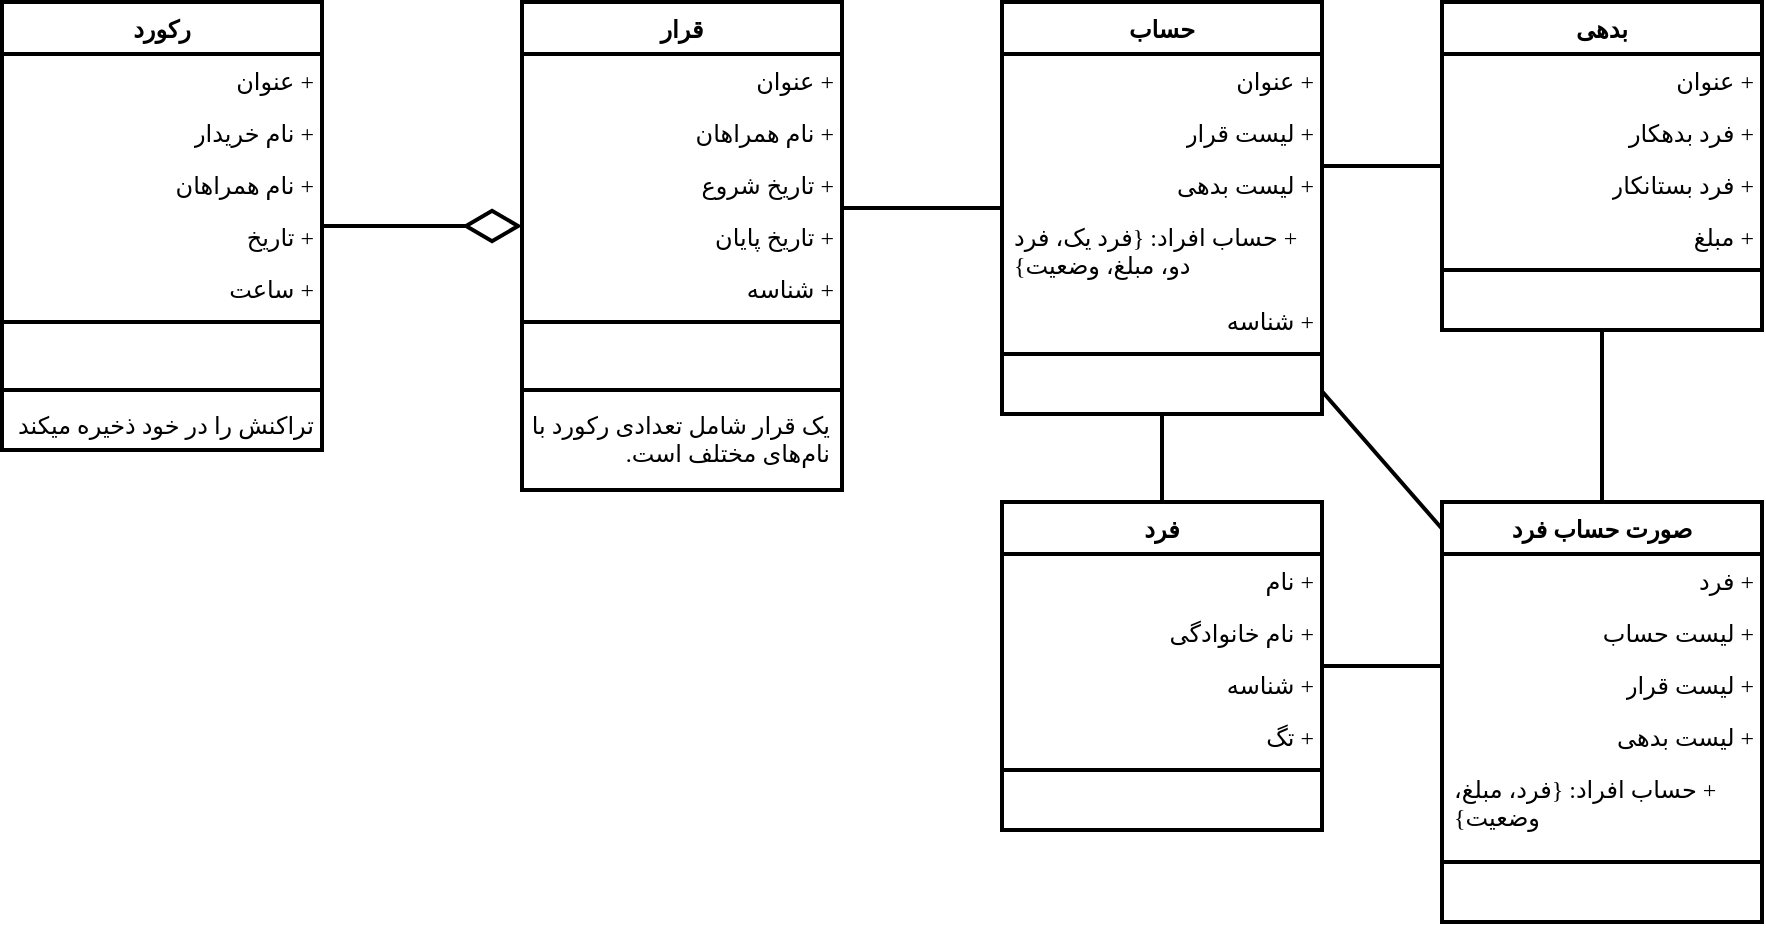 <mxfile version="19.0.2" type="device" pages="14"><diagram id="4T6Qx-wtScjH6_ESnIt8" name="Class"><mxGraphModel dx="868" dy="599" grid="1" gridSize="10" guides="1" tooltips="1" connect="1" arrows="1" fold="1" page="1" pageScale="1" pageWidth="1600" pageHeight="900" math="0" shadow="0"><root><mxCell id="0"/><mxCell id="1" parent="0"/><mxCell id="9J95lg06q6y_v2_pdPVn-1" value="قرار" style="swimlane;fontStyle=1;align=center;verticalAlign=top;childLayout=stackLayout;horizontal=1;startSize=26;horizontalStack=0;resizeParent=1;resizeParentMax=0;resizeLast=0;collapsible=1;marginBottom=0;fontFamily=Vazirmatn;whiteSpace=wrap;html=1;textDirection=rtl;strokeWidth=2;" vertex="1" parent="1"><mxGeometry x="320" y="200" width="160" height="244" as="geometry"><mxRectangle x="320" y="200" width="50" height="26" as="alternateBounds"/></mxGeometry></mxCell><mxCell id="9J95lg06q6y_v2_pdPVn-2" value="+ عنوان" style="text;strokeColor=none;fillColor=none;align=left;verticalAlign=top;spacingLeft=4;spacingRight=4;overflow=hidden;rotatable=0;points=[[0,0.5],[1,0.5]];portConstraint=eastwest;fontFamily=Vazirmatn;whiteSpace=wrap;html=1;textDirection=rtl;strokeWidth=2;" vertex="1" parent="9J95lg06q6y_v2_pdPVn-1"><mxGeometry y="26" width="160" height="26" as="geometry"/></mxCell><mxCell id="HGojNSoK4MnTlInBpyT0-1" value="+ نام همراهان" style="text;strokeColor=none;fillColor=none;align=left;verticalAlign=top;spacingLeft=4;spacingRight=4;overflow=hidden;rotatable=0;points=[[0,0.5],[1,0.5]];portConstraint=eastwest;fontFamily=Vazirmatn;whiteSpace=wrap;html=1;textDirection=rtl;strokeWidth=2;" vertex="1" parent="9J95lg06q6y_v2_pdPVn-1"><mxGeometry y="52" width="160" height="26" as="geometry"/></mxCell><mxCell id="LS6yzW4jIFm7lbYqCCfd-2" value="+ تاریخ شروع" style="text;strokeColor=none;fillColor=none;align=left;verticalAlign=top;spacingLeft=4;spacingRight=4;overflow=hidden;rotatable=0;points=[[0,0.5],[1,0.5]];portConstraint=eastwest;fontFamily=Vazirmatn;whiteSpace=wrap;html=1;textDirection=rtl;strokeWidth=2;" vertex="1" parent="9J95lg06q6y_v2_pdPVn-1"><mxGeometry y="78" width="160" height="26" as="geometry"/></mxCell><mxCell id="IwH9G--sSZdBDsgU5XFl-2" value="+ تاریخ پایان" style="text;strokeColor=none;fillColor=none;align=left;verticalAlign=top;spacingLeft=4;spacingRight=4;overflow=hidden;rotatable=0;points=[[0,0.5],[1,0.5]];portConstraint=eastwest;fontFamily=Vazirmatn;whiteSpace=wrap;html=1;textDirection=rtl;strokeWidth=2;" vertex="1" parent="9J95lg06q6y_v2_pdPVn-1"><mxGeometry y="104" width="160" height="26" as="geometry"/></mxCell><mxCell id="tNA0zJ4Klvq2J7Brlvu--6" value="+ شناسه" style="text;strokeColor=none;fillColor=none;align=left;verticalAlign=top;spacingLeft=4;spacingRight=4;overflow=hidden;rotatable=0;points=[[0,0.5],[1,0.5]];portConstraint=eastwest;fontFamily=Vazirmatn;whiteSpace=wrap;html=1;textDirection=rtl;strokeWidth=2;" vertex="1" parent="9J95lg06q6y_v2_pdPVn-1"><mxGeometry y="130" width="160" height="26" as="geometry"/></mxCell><mxCell id="9J95lg06q6y_v2_pdPVn-3" value="" style="line;strokeWidth=2;fillColor=none;align=left;verticalAlign=middle;spacingTop=-1;spacingLeft=3;spacingRight=3;rotatable=0;labelPosition=right;points=[];portConstraint=eastwest;fontFamily=Vazirmatn;whiteSpace=wrap;html=1;textDirection=rtl;" vertex="1" parent="9J95lg06q6y_v2_pdPVn-1"><mxGeometry y="156" width="160" height="8" as="geometry"/></mxCell><mxCell id="9J95lg06q6y_v2_pdPVn-4" value=" " style="text;strokeColor=none;fillColor=none;align=left;verticalAlign=top;spacingLeft=4;spacingRight=4;overflow=hidden;rotatable=0;points=[[0,0.5],[1,0.5]];portConstraint=eastwest;fontFamily=Vazirmatn;whiteSpace=wrap;html=1;textDirection=rtl;strokeWidth=2;" vertex="1" parent="9J95lg06q6y_v2_pdPVn-1"><mxGeometry y="164" width="160" height="26" as="geometry"/></mxCell><mxCell id="9J95lg06q6y_v2_pdPVn-5" value="" style="line;strokeWidth=2;fillColor=none;align=left;verticalAlign=middle;spacingTop=-1;spacingLeft=3;spacingRight=3;rotatable=0;labelPosition=right;points=[];portConstraint=eastwest;fontFamily=Vazirmatn;whiteSpace=wrap;html=1;textDirection=rtl;" vertex="1" parent="9J95lg06q6y_v2_pdPVn-1"><mxGeometry y="190" width="160" height="8" as="geometry"/></mxCell><mxCell id="9J95lg06q6y_v2_pdPVn-6" value="یک قرار شامل تعدادی رکورد با نام‌های مختلف است." style="text;strokeColor=none;fillColor=none;align=right;verticalAlign=top;spacingLeft=4;spacingRight=4;overflow=hidden;rotatable=0;points=[[0,0.5],[1,0.5]];portConstraint=eastwest;fontFamily=Vazirmatn;whiteSpace=wrap;html=1;textDirection=rtl;strokeWidth=2;" vertex="1" parent="9J95lg06q6y_v2_pdPVn-1"><mxGeometry y="198" width="160" height="46" as="geometry"/></mxCell><mxCell id="QO_T6V7bosyVfW9phwZE-1" value="رکورد" style="swimlane;fontStyle=1;align=center;verticalAlign=top;childLayout=stackLayout;horizontal=1;startSize=26;horizontalStack=0;resizeParent=1;resizeParentMax=0;resizeLast=0;collapsible=1;marginBottom=0;fontFamily=Vazirmatn;html=1;textDirection=rtl;whiteSpace=wrap;strokeWidth=2;" vertex="1" parent="1"><mxGeometry x="60" y="200" width="160" height="224" as="geometry"><mxRectangle x="60" y="200" width="60" height="26" as="alternateBounds"/></mxGeometry></mxCell><mxCell id="QO_T6V7bosyVfW9phwZE-8" value="+ عنوان" style="text;strokeColor=none;fillColor=none;align=left;verticalAlign=top;spacingLeft=4;spacingRight=4;overflow=hidden;rotatable=0;points=[[0,0.5],[1,0.5]];portConstraint=eastwest;fontFamily=Vazirmatn;html=1;textDirection=rtl;strokeWidth=2;" vertex="1" parent="QO_T6V7bosyVfW9phwZE-1"><mxGeometry y="26" width="160" height="26" as="geometry"/></mxCell><mxCell id="QO_T6V7bosyVfW9phwZE-2" value="+ نام خریدار" style="text;strokeColor=none;fillColor=none;align=left;verticalAlign=top;spacingLeft=4;spacingRight=4;overflow=hidden;rotatable=0;points=[[0,0.5],[1,0.5]];portConstraint=eastwest;fontFamily=Vazirmatn;html=1;textDirection=rtl;whiteSpace=wrap;strokeWidth=2;" vertex="1" parent="QO_T6V7bosyVfW9phwZE-1"><mxGeometry y="52" width="160" height="26" as="geometry"/></mxCell><mxCell id="4j_t8iHMWhw3kL6DcKqY-1" value="+ نام همراهان" style="text;strokeColor=none;fillColor=none;align=left;verticalAlign=top;spacingLeft=4;spacingRight=4;overflow=hidden;rotatable=0;points=[[0,0.5],[1,0.5]];portConstraint=eastwest;fontFamily=Vazirmatn;html=1;textDirection=rtl;whiteSpace=wrap;strokeWidth=2;" vertex="1" parent="QO_T6V7bosyVfW9phwZE-1"><mxGeometry y="78" width="160" height="26" as="geometry"/></mxCell><mxCell id="LS6yzW4jIFm7lbYqCCfd-3" value="+ تاریخ" style="text;strokeColor=none;fillColor=none;align=left;verticalAlign=top;spacingLeft=4;spacingRight=4;overflow=hidden;rotatable=0;points=[[0,0.5],[1,0.5]];portConstraint=eastwest;fontFamily=Vazirmatn;html=1;textDirection=rtl;whiteSpace=wrap;strokeWidth=2;" vertex="1" parent="QO_T6V7bosyVfW9phwZE-1"><mxGeometry y="104" width="160" height="26" as="geometry"/></mxCell><mxCell id="Cxw4SdX-AgBzUH_DXQXt-1" value="+ ساعت" style="text;strokeColor=none;fillColor=none;align=left;verticalAlign=top;spacingLeft=4;spacingRight=4;overflow=hidden;rotatable=0;points=[[0,0.5],[1,0.5]];portConstraint=eastwest;fontFamily=Vazirmatn;html=1;textDirection=rtl;whiteSpace=wrap;strokeWidth=2;" vertex="1" parent="QO_T6V7bosyVfW9phwZE-1"><mxGeometry y="130" width="160" height="26" as="geometry"/></mxCell><mxCell id="QO_T6V7bosyVfW9phwZE-3" value="" style="line;strokeWidth=2;fillColor=none;align=left;verticalAlign=middle;spacingTop=-1;spacingLeft=3;spacingRight=3;rotatable=0;labelPosition=right;points=[];portConstraint=eastwest;fontFamily=Vazirmatn;html=1;textDirection=rtl;whiteSpace=wrap;" vertex="1" parent="QO_T6V7bosyVfW9phwZE-1"><mxGeometry y="156" width="160" height="8" as="geometry"/></mxCell><mxCell id="QO_T6V7bosyVfW9phwZE-4" value="&amp;nbsp;" style="text;strokeColor=none;fillColor=none;align=left;verticalAlign=top;spacingLeft=4;spacingRight=4;overflow=hidden;rotatable=0;points=[[0,0.5],[1,0.5]];portConstraint=eastwest;fontFamily=Vazirmatn;html=1;textDirection=rtl;whiteSpace=wrap;strokeWidth=2;" vertex="1" parent="QO_T6V7bosyVfW9phwZE-1"><mxGeometry y="164" width="160" height="26" as="geometry"/></mxCell><mxCell id="QO_T6V7bosyVfW9phwZE-5" value="" style="line;strokeWidth=2;fillColor=none;align=left;verticalAlign=middle;spacingTop=-1;spacingLeft=3;spacingRight=3;rotatable=0;labelPosition=right;points=[];portConstraint=eastwest;fontFamily=Vazirmatn;html=1;textDirection=rtl;whiteSpace=wrap;" vertex="1" parent="QO_T6V7bosyVfW9phwZE-1"><mxGeometry y="190" width="160" height="8" as="geometry"/></mxCell><mxCell id="QO_T6V7bosyVfW9phwZE-6" value="تراکنش را در خود ذخیره میکند" style="text;strokeColor=none;fillColor=none;align=left;verticalAlign=top;spacingLeft=4;spacingRight=4;overflow=hidden;rotatable=0;points=[[0,0.5],[1,0.5]];portConstraint=eastwest;fontFamily=Vazirmatn;html=1;textDirection=rtl;whiteSpace=wrap;strokeWidth=2;" vertex="1" parent="QO_T6V7bosyVfW9phwZE-1"><mxGeometry y="198" width="160" height="26" as="geometry"/></mxCell><mxCell id="FvFrXQOI5lQGW-bMzbu6-1" value="" style="endArrow=diamondThin;endFill=0;endSize=24;html=1;rounded=0;fontFamily=Vazirmatn;edgeStyle=elbowEdgeStyle;elbow=vertical;strokeWidth=2;" edge="1" parent="1" source="QO_T6V7bosyVfW9phwZE-1" target="9J95lg06q6y_v2_pdPVn-1"><mxGeometry width="160" relative="1" as="geometry"><mxPoint x="270" y="310" as="sourcePoint"/><mxPoint x="430" y="310" as="targetPoint"/></mxGeometry></mxCell><mxCell id="JflkCdbrze0NJoCXtwlN-1" value="فرد" style="swimlane;fontStyle=1;align=center;verticalAlign=top;childLayout=stackLayout;horizontal=1;startSize=26;horizontalStack=0;resizeParent=1;resizeParentMax=0;resizeLast=0;collapsible=1;marginBottom=0;fontFamily=Vazirmatn;whiteSpace=wrap;html=1;textDirection=rtl;strokeWidth=2;" vertex="1" parent="1"><mxGeometry x="560" y="450" width="160" height="164" as="geometry"/></mxCell><mxCell id="JflkCdbrze0NJoCXtwlN-2" value="+ نام" style="text;strokeColor=none;fillColor=none;align=left;verticalAlign=top;spacingLeft=4;spacingRight=4;overflow=hidden;rotatable=0;points=[[0,0.5],[1,0.5]];portConstraint=eastwest;fontFamily=Vazirmatn;whiteSpace=wrap;html=1;textDirection=rtl;strokeWidth=2;" vertex="1" parent="JflkCdbrze0NJoCXtwlN-1"><mxGeometry y="26" width="160" height="26" as="geometry"/></mxCell><mxCell id="tNA0zJ4Klvq2J7Brlvu--2" value="+ نام خانوادگی" style="text;strokeColor=none;fillColor=none;align=left;verticalAlign=top;spacingLeft=4;spacingRight=4;overflow=hidden;rotatable=0;points=[[0,0.5],[1,0.5]];portConstraint=eastwest;fontFamily=Vazirmatn;whiteSpace=wrap;html=1;textDirection=rtl;strokeWidth=2;" vertex="1" parent="JflkCdbrze0NJoCXtwlN-1"><mxGeometry y="52" width="160" height="26" as="geometry"/></mxCell><mxCell id="tNA0zJ4Klvq2J7Brlvu--4" value="+ شناسه" style="text;strokeColor=none;fillColor=none;align=left;verticalAlign=top;spacingLeft=4;spacingRight=4;overflow=hidden;rotatable=0;points=[[0,0.5],[1,0.5]];portConstraint=eastwest;fontFamily=Vazirmatn;whiteSpace=wrap;html=1;textDirection=rtl;strokeWidth=2;" vertex="1" parent="JflkCdbrze0NJoCXtwlN-1"><mxGeometry y="78" width="160" height="26" as="geometry"/></mxCell><mxCell id="tNA0zJ4Klvq2J7Brlvu--3" value="+ تگ" style="text;strokeColor=none;fillColor=none;align=left;verticalAlign=top;spacingLeft=4;spacingRight=4;overflow=hidden;rotatable=0;points=[[0,0.5],[1,0.5]];portConstraint=eastwest;fontFamily=Vazirmatn;whiteSpace=wrap;html=1;textDirection=rtl;strokeWidth=2;" vertex="1" parent="JflkCdbrze0NJoCXtwlN-1"><mxGeometry y="104" width="160" height="26" as="geometry"/></mxCell><mxCell id="JflkCdbrze0NJoCXtwlN-6" value="" style="line;strokeWidth=2;fillColor=none;align=left;verticalAlign=middle;spacingTop=-1;spacingLeft=3;spacingRight=3;rotatable=0;labelPosition=right;points=[];portConstraint=eastwest;fontFamily=Vazirmatn;whiteSpace=wrap;html=1;textDirection=rtl;" vertex="1" parent="JflkCdbrze0NJoCXtwlN-1"><mxGeometry y="130" width="160" height="8" as="geometry"/></mxCell><mxCell id="JflkCdbrze0NJoCXtwlN-7" value=" " style="text;strokeColor=none;fillColor=none;align=left;verticalAlign=top;spacingLeft=4;spacingRight=4;overflow=hidden;rotatable=0;points=[[0,0.5],[1,0.5]];portConstraint=eastwest;fontFamily=Vazirmatn;whiteSpace=wrap;html=1;textDirection=rtl;strokeWidth=2;" vertex="1" parent="JflkCdbrze0NJoCXtwlN-1"><mxGeometry y="138" width="160" height="26" as="geometry"/></mxCell><mxCell id="XkUdTfxs_8ICoehmaXOQ-5" value="حساب" style="swimlane;fontStyle=1;align=center;verticalAlign=top;childLayout=stackLayout;horizontal=1;startSize=26;horizontalStack=0;resizeParent=1;resizeParentMax=0;resizeLast=0;collapsible=1;marginBottom=0;fontFamily=Vazirmatn;whiteSpace=wrap;html=1;textDirection=rtl;strokeWidth=2;" vertex="1" parent="1"><mxGeometry x="560" y="200" width="160" height="206" as="geometry"/></mxCell><mxCell id="hx1fHmhbPg47-HBzkTgy-1" value="+ عنوان" style="text;strokeColor=none;fillColor=none;align=left;verticalAlign=top;spacingLeft=4;spacingRight=4;overflow=hidden;rotatable=0;points=[[0,0.5],[1,0.5]];portConstraint=eastwest;fontFamily=Vazirmatn;whiteSpace=wrap;html=1;textDirection=rtl;strokeWidth=2;" vertex="1" parent="XkUdTfxs_8ICoehmaXOQ-5"><mxGeometry y="26" width="160" height="26" as="geometry"/></mxCell><mxCell id="XkUdTfxs_8ICoehmaXOQ-6" value="+ لیست قرار" style="text;strokeColor=none;fillColor=none;align=left;verticalAlign=top;spacingLeft=4;spacingRight=4;overflow=hidden;rotatable=0;points=[[0,0.5],[1,0.5]];portConstraint=eastwest;fontFamily=Vazirmatn;whiteSpace=wrap;html=1;textDirection=rtl;strokeWidth=2;" vertex="1" parent="XkUdTfxs_8ICoehmaXOQ-5"><mxGeometry y="52" width="160" height="26" as="geometry"/></mxCell><mxCell id="QGnrNYpFhvPj-k4tJDQj-1" value="+ لیست بدهی" style="text;strokeColor=none;fillColor=none;align=left;verticalAlign=top;spacingLeft=4;spacingRight=4;overflow=hidden;rotatable=0;points=[[0,0.5],[1,0.5]];portConstraint=eastwest;fontFamily=Vazirmatn;whiteSpace=wrap;html=1;textDirection=rtl;strokeWidth=2;" vertex="1" parent="XkUdTfxs_8ICoehmaXOQ-5"><mxGeometry y="78" width="160" height="26" as="geometry"/></mxCell><mxCell id="XkUdTfxs_8ICoehmaXOQ-9" value="+ حساب افراد: {فرد یک، فرد دو، مبلغ، وضعیت}" style="text;strokeColor=none;fillColor=none;align=left;verticalAlign=top;spacingLeft=4;spacingRight=4;overflow=hidden;rotatable=0;points=[[0,0.5],[1,0.5]];portConstraint=eastwest;fontFamily=Vazirmatn;whiteSpace=wrap;html=1;textDirection=rtl;strokeWidth=2;" vertex="1" parent="XkUdTfxs_8ICoehmaXOQ-5"><mxGeometry y="104" width="160" height="42" as="geometry"/></mxCell><mxCell id="tNA0zJ4Klvq2J7Brlvu--5" value="+ شناسه" style="text;strokeColor=none;fillColor=none;align=left;verticalAlign=top;spacingLeft=4;spacingRight=4;overflow=hidden;rotatable=0;points=[[0,0.5],[1,0.5]];portConstraint=eastwest;fontFamily=Vazirmatn;whiteSpace=wrap;html=1;textDirection=rtl;strokeWidth=2;" vertex="1" parent="XkUdTfxs_8ICoehmaXOQ-5"><mxGeometry y="146" width="160" height="26" as="geometry"/></mxCell><mxCell id="XkUdTfxs_8ICoehmaXOQ-7" value="" style="line;strokeWidth=2;fillColor=none;align=left;verticalAlign=middle;spacingTop=-1;spacingLeft=3;spacingRight=3;rotatable=0;labelPosition=right;points=[];portConstraint=eastwest;fontFamily=Vazirmatn;whiteSpace=wrap;html=1;textDirection=rtl;" vertex="1" parent="XkUdTfxs_8ICoehmaXOQ-5"><mxGeometry y="172" width="160" height="8" as="geometry"/></mxCell><mxCell id="XkUdTfxs_8ICoehmaXOQ-8" value=" " style="text;strokeColor=none;fillColor=none;align=left;verticalAlign=top;spacingLeft=4;spacingRight=4;overflow=hidden;rotatable=0;points=[[0,0.5],[1,0.5]];portConstraint=eastwest;fontFamily=Vazirmatn;whiteSpace=wrap;html=1;textDirection=rtl;strokeWidth=2;" vertex="1" parent="XkUdTfxs_8ICoehmaXOQ-5"><mxGeometry y="180" width="160" height="26" as="geometry"/></mxCell><mxCell id="XkUdTfxs_8ICoehmaXOQ-10" value="" style="endArrow=none;endFill=0;endSize=24;html=1;rounded=0;fontFamily=Vazirmatn;edgeStyle=elbowEdgeStyle;elbow=vertical;strokeWidth=2;" edge="1" parent="1" source="9J95lg06q6y_v2_pdPVn-1" target="XkUdTfxs_8ICoehmaXOQ-5"><mxGeometry width="160" relative="1" as="geometry"><mxPoint x="230" y="319" as="sourcePoint"/><mxPoint x="330" y="319" as="targetPoint"/></mxGeometry></mxCell><mxCell id="Q_F-Im4N4Iieibtgr1UT-1" value="" style="endArrow=none;endFill=0;endSize=24;html=1;rounded=0;fontFamily=Vazirmatn;edgeStyle=elbowEdgeStyle;strokeWidth=2;elbow=vertical;" edge="1" parent="1" source="JflkCdbrze0NJoCXtwlN-1" target="XkUdTfxs_8ICoehmaXOQ-5"><mxGeometry width="160" relative="1" as="geometry"><mxPoint x="430" y="500" as="sourcePoint"/><mxPoint x="410" y="428" as="targetPoint"/></mxGeometry></mxCell><mxCell id="6Utf6zcdDqORYC0_zEli-1" value="بدهی" style="swimlane;fontStyle=1;align=center;verticalAlign=top;childLayout=stackLayout;horizontal=1;startSize=26;horizontalStack=0;resizeParent=1;resizeParentMax=0;resizeLast=0;collapsible=1;marginBottom=0;fontFamily=Vazirmatn;whiteSpace=wrap;html=1;textDirection=rtl;strokeWidth=2;" vertex="1" parent="1"><mxGeometry x="780" y="200" width="160" height="164" as="geometry"/></mxCell><mxCell id="HV8dFVkEvb4g5wMT38Be-1" value="+ عنوان" style="text;strokeColor=none;fillColor=none;align=left;verticalAlign=top;spacingLeft=4;spacingRight=4;overflow=hidden;rotatable=0;points=[[0,0.5],[1,0.5]];portConstraint=eastwest;fontFamily=Vazirmatn;whiteSpace=wrap;html=1;textDirection=rtl;strokeWidth=2;" vertex="1" parent="6Utf6zcdDqORYC0_zEli-1"><mxGeometry y="26" width="160" height="26" as="geometry"/></mxCell><mxCell id="6Utf6zcdDqORYC0_zEli-2" value="+ فرد بدهکار" style="text;strokeColor=none;fillColor=none;align=left;verticalAlign=top;spacingLeft=4;spacingRight=4;overflow=hidden;rotatable=0;points=[[0,0.5],[1,0.5]];portConstraint=eastwest;fontFamily=Vazirmatn;whiteSpace=wrap;html=1;textDirection=rtl;strokeWidth=2;" vertex="1" parent="6Utf6zcdDqORYC0_zEli-1"><mxGeometry y="52" width="160" height="26" as="geometry"/></mxCell><mxCell id="6Utf6zcdDqORYC0_zEli-3" value="+ فرد بستانکار" style="text;strokeColor=none;fillColor=none;align=left;verticalAlign=top;spacingLeft=4;spacingRight=4;overflow=hidden;rotatable=0;points=[[0,0.5],[1,0.5]];portConstraint=eastwest;fontFamily=Vazirmatn;whiteSpace=wrap;html=1;textDirection=rtl;strokeWidth=2;" vertex="1" parent="6Utf6zcdDqORYC0_zEli-1"><mxGeometry y="78" width="160" height="26" as="geometry"/></mxCell><mxCell id="6Utf6zcdDqORYC0_zEli-4" value="+ مبلغ" style="text;strokeColor=none;fillColor=none;align=left;verticalAlign=top;spacingLeft=4;spacingRight=4;overflow=hidden;rotatable=0;points=[[0,0.5],[1,0.5]];portConstraint=eastwest;fontFamily=Vazirmatn;whiteSpace=wrap;html=1;textDirection=rtl;strokeWidth=2;" vertex="1" parent="6Utf6zcdDqORYC0_zEli-1"><mxGeometry y="104" width="160" height="26" as="geometry"/></mxCell><mxCell id="6Utf6zcdDqORYC0_zEli-6" value="" style="line;strokeWidth=2;fillColor=none;align=left;verticalAlign=middle;spacingTop=-1;spacingLeft=3;spacingRight=3;rotatable=0;labelPosition=right;points=[];portConstraint=eastwest;fontFamily=Vazirmatn;whiteSpace=wrap;html=1;textDirection=rtl;" vertex="1" parent="6Utf6zcdDqORYC0_zEli-1"><mxGeometry y="130" width="160" height="8" as="geometry"/></mxCell><mxCell id="6Utf6zcdDqORYC0_zEli-7" value=" " style="text;strokeColor=none;fillColor=none;align=left;verticalAlign=top;spacingLeft=4;spacingRight=4;overflow=hidden;rotatable=0;points=[[0,0.5],[1,0.5]];portConstraint=eastwest;fontFamily=Vazirmatn;whiteSpace=wrap;html=1;textDirection=rtl;strokeWidth=2;" vertex="1" parent="6Utf6zcdDqORYC0_zEli-1"><mxGeometry y="138" width="160" height="26" as="geometry"/></mxCell><mxCell id="6Utf6zcdDqORYC0_zEli-8" value="" style="endArrow=none;endFill=0;endSize=24;html=1;rounded=0;fontFamily=Vazirmatn;edgeStyle=elbowEdgeStyle;elbow=vertical;strokeWidth=2;" edge="1" parent="1" source="XkUdTfxs_8ICoehmaXOQ-5" target="6Utf6zcdDqORYC0_zEli-1"><mxGeometry width="160" relative="1" as="geometry"><mxPoint x="490" y="300" as="sourcePoint"/><mxPoint x="570" y="300" as="targetPoint"/></mxGeometry></mxCell><mxCell id="i4IooSHOvgurvNEDwpZe-1" value="صورت حساب فرد" style="swimlane;fontStyle=1;align=center;verticalAlign=top;childLayout=stackLayout;horizontal=1;startSize=26;horizontalStack=0;resizeParent=1;resizeParentMax=0;resizeLast=0;collapsible=1;marginBottom=0;fontFamily=Vazirmatn;whiteSpace=wrap;html=1;textDirection=rtl;strokeWidth=2;" vertex="1" parent="1"><mxGeometry x="780" y="450" width="160" height="210" as="geometry"/></mxCell><mxCell id="i4IooSHOvgurvNEDwpZe-2" value="+ فرد" style="text;strokeColor=none;fillColor=none;align=left;verticalAlign=top;spacingLeft=4;spacingRight=4;overflow=hidden;rotatable=0;points=[[0,0.5],[1,0.5]];portConstraint=eastwest;fontFamily=Vazirmatn;whiteSpace=wrap;html=1;textDirection=rtl;strokeWidth=2;" vertex="1" parent="i4IooSHOvgurvNEDwpZe-1"><mxGeometry y="26" width="160" height="26" as="geometry"/></mxCell><mxCell id="u6ii4xv5CibSN6Wqlcz_-3" value="+ لیست حساب" style="text;strokeColor=none;fillColor=none;align=left;verticalAlign=top;spacingLeft=4;spacingRight=4;overflow=hidden;rotatable=0;points=[[0,0.5],[1,0.5]];portConstraint=eastwest;fontFamily=Vazirmatn;whiteSpace=wrap;html=1;textDirection=rtl;strokeWidth=2;" vertex="1" parent="i4IooSHOvgurvNEDwpZe-1"><mxGeometry y="52" width="160" height="26" as="geometry"/></mxCell><mxCell id="i4IooSHOvgurvNEDwpZe-3" value="+ لیست قرار" style="text;strokeColor=none;fillColor=none;align=left;verticalAlign=top;spacingLeft=4;spacingRight=4;overflow=hidden;rotatable=0;points=[[0,0.5],[1,0.5]];portConstraint=eastwest;fontFamily=Vazirmatn;whiteSpace=wrap;html=1;textDirection=rtl;strokeWidth=2;" vertex="1" parent="i4IooSHOvgurvNEDwpZe-1"><mxGeometry y="78" width="160" height="26" as="geometry"/></mxCell><mxCell id="i4IooSHOvgurvNEDwpZe-4" value="+ لیست بدهی" style="text;strokeColor=none;fillColor=none;align=left;verticalAlign=top;spacingLeft=4;spacingRight=4;overflow=hidden;rotatable=0;points=[[0,0.5],[1,0.5]];portConstraint=eastwest;fontFamily=Vazirmatn;whiteSpace=wrap;html=1;textDirection=rtl;strokeWidth=2;" vertex="1" parent="i4IooSHOvgurvNEDwpZe-1"><mxGeometry y="104" width="160" height="26" as="geometry"/></mxCell><mxCell id="i4IooSHOvgurvNEDwpZe-5" value="+ حساب افراد: {فرد، مبلغ، وضعیت}" style="text;strokeColor=none;fillColor=none;align=left;verticalAlign=top;spacingLeft=4;spacingRight=4;overflow=hidden;rotatable=0;points=[[0,0.5],[1,0.5]];portConstraint=eastwest;fontFamily=Vazirmatn;whiteSpace=wrap;html=1;textDirection=rtl;strokeWidth=2;" vertex="1" parent="i4IooSHOvgurvNEDwpZe-1"><mxGeometry y="130" width="160" height="46" as="geometry"/></mxCell><mxCell id="i4IooSHOvgurvNEDwpZe-6" value="" style="line;strokeWidth=2;fillColor=none;align=left;verticalAlign=middle;spacingTop=-1;spacingLeft=3;spacingRight=3;rotatable=0;labelPosition=right;points=[];portConstraint=eastwest;fontFamily=Vazirmatn;whiteSpace=wrap;html=1;textDirection=rtl;" vertex="1" parent="i4IooSHOvgurvNEDwpZe-1"><mxGeometry y="176" width="160" height="8" as="geometry"/></mxCell><mxCell id="i4IooSHOvgurvNEDwpZe-7" value=" " style="text;strokeColor=none;fillColor=none;align=left;verticalAlign=top;spacingLeft=4;spacingRight=4;overflow=hidden;rotatable=0;points=[[0,0.5],[1,0.5]];portConstraint=eastwest;fontFamily=Vazirmatn;whiteSpace=wrap;html=1;textDirection=rtl;strokeWidth=2;" vertex="1" parent="i4IooSHOvgurvNEDwpZe-1"><mxGeometry y="184" width="160" height="26" as="geometry"/></mxCell><mxCell id="u6ii4xv5CibSN6Wqlcz_-1" value="" style="endArrow=none;endFill=0;endSize=24;html=1;rounded=0;fontFamily=Vazirmatn;edgeStyle=elbowEdgeStyle;elbow=vertical;strokeWidth=2;" edge="1" parent="1" source="JflkCdbrze0NJoCXtwlN-1" target="i4IooSHOvgurvNEDwpZe-1"><mxGeometry width="160" relative="1" as="geometry"><mxPoint x="730" y="292" as="sourcePoint"/><mxPoint x="790" y="292" as="targetPoint"/></mxGeometry></mxCell><mxCell id="u6ii4xv5CibSN6Wqlcz_-2" value="" style="endArrow=none;endFill=0;endSize=24;html=1;rounded=0;fontFamily=Vazirmatn;edgeStyle=elbowEdgeStyle;elbow=vertical;strokeWidth=2;" edge="1" parent="1" source="6Utf6zcdDqORYC0_zEli-1" target="i4IooSHOvgurvNEDwpZe-1"><mxGeometry width="160" relative="1" as="geometry"><mxPoint x="730" y="542" as="sourcePoint"/><mxPoint x="790" y="542" as="targetPoint"/></mxGeometry></mxCell><mxCell id="u6ii4xv5CibSN6Wqlcz_-4" value="" style="endArrow=none;endFill=0;endSize=24;html=1;rounded=0;fontFamily=Vazirmatn;strokeWidth=2;" edge="1" parent="1" source="XkUdTfxs_8ICoehmaXOQ-5" target="i4IooSHOvgurvNEDwpZe-1"><mxGeometry width="160" relative="1" as="geometry"><mxPoint x="870" y="374" as="sourcePoint"/><mxPoint x="870" y="460" as="targetPoint"/></mxGeometry></mxCell></root></mxGraphModel></diagram><diagram id="DA6oN5n09qjSnOvmNzZF" name="Object"><mxGraphModel dx="868" dy="599" grid="1" gridSize="10" guides="1" tooltips="1" connect="1" arrows="1" fold="1" page="1" pageScale="1" pageWidth="1169" pageHeight="827" math="0" shadow="0"><root><mxCell id="0"/><mxCell id="1" parent="0"/><mxCell id="kJcHmTFMecuN-BqKWHep-1" value="&lt;p style=&quot;margin:0px;margin-top:4px;text-align:center;text-decoration:underline;&quot;&gt;&lt;b&gt;شهرداری:قرار&lt;/b&gt;&lt;/p&gt;&lt;hr&gt;&lt;p style=&quot;margin: 0px 0px 0px 8px;&quot;&gt;عنوان = شهرداری&lt;/p&gt;&lt;p style=&quot;margin: 0px 0px 0px 8px;&quot;&gt;نام همراهان = عرفان، امیررضا، علی&lt;/p&gt;&lt;p style=&quot;margin: 0px 0px 0px 8px;&quot;&gt;تاریخ شروع = ۱۴۰۰/۱/۱&lt;/p&gt;&lt;p style=&quot;margin: 0px 0px 0px 8px;&quot;&gt;تاریخ پایان = ۱۴۰۰/۱/۱&lt;/p&gt;" style="verticalAlign=top;align=left;overflow=fill;fontSize=12;fontFamily=Vazirmatn;html=1;textDirection=rtl;whiteSpace=wrap;strokeWidth=2;" vertex="1" parent="1"><mxGeometry x="260" y="380" width="160" height="120" as="geometry"/></mxCell><mxCell id="l-R4aR6JaFxf66zTxcR5-1" value="&lt;p style=&quot;margin:0px;margin-top:4px;text-align:center;text-decoration:underline;&quot;&gt;&lt;b&gt;بستنی:رکورد&lt;/b&gt;&lt;/p&gt;&lt;hr&gt;&lt;p style=&quot;margin:0px;margin-left:8px;&quot;&gt;عنوان = بستنی&lt;/p&gt;&lt;p style=&quot;margin:0px;margin-left:8px;&quot;&gt;نام خریدار = عرفان&lt;/p&gt;&lt;p style=&quot;margin:0px;margin-left:8px;&quot;&gt;نام همراهان = امیررضا ۲۰۰۰، علی ۱۰۰۰&lt;/p&gt;&lt;p style=&quot;margin:0px;margin-left:8px;&quot;&gt;تاریخ = ۱۴۰۰/۱/۱&lt;/p&gt;&lt;p style=&quot;margin:0px;margin-left:8px;&quot;&gt;ساعت = ۱۸:۰۰&lt;/p&gt;" style="verticalAlign=top;align=left;overflow=fill;fontSize=12;fontFamily=Vazirmatn;html=1;textDirection=rtl;whiteSpace=wrap;strokeWidth=2;" vertex="1" parent="1"><mxGeometry x="10" y="10" width="160" height="130" as="geometry"/></mxCell><mxCell id="dJx3QLQKphKfXcEvB5iJ-1" value="" style="endArrow=diamondThin;endFill=0;endSize=24;html=1;rounded=0;fontFamily=Vazirmatn;edgeStyle=elbowEdgeStyle;textDirection=rtl;strokeWidth=2;" edge="1" parent="1" source="l-R4aR6JaFxf66zTxcR5-1" target="kJcHmTFMecuN-BqKWHep-1"><mxGeometry width="160" relative="1" as="geometry"><mxPoint x="330" y="270" as="sourcePoint"/><mxPoint x="220" y="270" as="targetPoint"/></mxGeometry></mxCell><mxCell id="f-JygApvAU5tZOd8U85W-1" value="&lt;p style=&quot;margin:0px;margin-top:4px;text-align:center;text-decoration:underline;&quot;&gt;&lt;b&gt;پیتزا:رکورد&lt;/b&gt;&lt;/p&gt;&lt;hr&gt;&lt;p style=&quot;margin:0px;margin-left:8px;&quot;&gt;عنوان = پیتزا&lt;/p&gt;&lt;p style=&quot;margin:0px;margin-left:8px;&quot;&gt;نام خریدار = علی&lt;/p&gt;&lt;p style=&quot;margin:0px;margin-left:8px;&quot;&gt;نام همراهان = امیررضا ۲۰۰۰، عرفان ۱۰۰۰&lt;/p&gt;&lt;p style=&quot;margin:0px;margin-left:8px;&quot;&gt;تاریخ = ۱۴۰۰/۱/۱&lt;/p&gt;&lt;p style=&quot;margin:0px;margin-left:8px;&quot;&gt;ساعت = ۱۸:۰۰&lt;/p&gt;" style="verticalAlign=top;align=left;overflow=fill;fontSize=12;fontFamily=Vazirmatn;html=1;textDirection=rtl;whiteSpace=wrap;strokeWidth=2;" vertex="1" parent="1"><mxGeometry x="10" y="150" width="160" height="130" as="geometry"/></mxCell><mxCell id="f-JygApvAU5tZOd8U85W-2" value="" style="endArrow=diamondThin;endFill=0;endSize=24;html=1;rounded=0;fontFamily=Vazirmatn;edgeStyle=elbowEdgeStyle;textDirection=rtl;strokeWidth=2;" edge="1" source="f-JygApvAU5tZOd8U85W-1" parent="1" target="kJcHmTFMecuN-BqKWHep-1"><mxGeometry width="160" relative="1" as="geometry"><mxPoint x="340" y="280" as="sourcePoint"/><mxPoint x="240" y="215" as="targetPoint"/></mxGeometry></mxCell><mxCell id="FNcU9ptjb-5WCzwzvSab-1" value="&lt;p style=&quot;margin:0px;margin-top:4px;text-align:center;text-decoration:underline;&quot;&gt;&lt;b&gt;شام املت:قرار&lt;/b&gt;&lt;/p&gt;&lt;hr&gt;&lt;p style=&quot;margin: 0px 0px 0px 8px;&quot;&gt;عنوان = شام املت&lt;/p&gt;&lt;p style=&quot;margin: 0px 0px 0px 8px;&quot;&gt;نام همراهان = عرفان، علی، محمد، نوید&lt;/p&gt;&lt;p style=&quot;margin: 0px 0px 0px 8px;&quot;&gt;تاریخ شروع = ۱۴۰۰/۱/۱&lt;/p&gt;&lt;p style=&quot;margin: 0px 0px 0px 8px;&quot;&gt;تاریخ پایان = ۱۴۰۰/۱/۱&lt;/p&gt;" style="verticalAlign=top;align=left;overflow=fill;fontSize=12;fontFamily=Vazirmatn;html=1;textDirection=rtl;whiteSpace=wrap;strokeWidth=2;" vertex="1" parent="1"><mxGeometry x="490" y="220" width="160" height="120" as="geometry"/></mxCell><mxCell id="FNcU9ptjb-5WCzwzvSab-2" value="&lt;p style=&quot;margin:0px;margin-top:4px;text-align:center;text-decoration:underline;&quot;&gt;&lt;b&gt;گوجه:رکورد&lt;/b&gt;&lt;/p&gt;&lt;hr&gt;&lt;p style=&quot;margin:0px;margin-left:8px;&quot;&gt;عنوان = گوجه فرنگی&lt;/p&gt;&lt;p style=&quot;margin:0px;margin-left:8px;&quot;&gt;نام خریدار = عرفان&lt;/p&gt;&lt;p style=&quot;margin:0px;margin-left:8px;&quot;&gt;نام همراهان = نوید ۲۰۰۰، علی ۲۰۰۰، محمد ۲۰۰۰&lt;/p&gt;&lt;p style=&quot;margin:0px;margin-left:8px;&quot;&gt;تاریخ = ۱۴۰۰/۱/۱&lt;/p&gt;&lt;p style=&quot;margin:0px;margin-left:8px;&quot;&gt;ساعت = ۱۸:۰۰&lt;/p&gt;" style="verticalAlign=top;align=left;overflow=fill;fontSize=12;fontFamily=Vazirmatn;html=1;textDirection=rtl;whiteSpace=wrap;strokeWidth=2;" vertex="1" parent="1"><mxGeometry x="690" y="10" width="160" height="130" as="geometry"/></mxCell><mxCell id="FNcU9ptjb-5WCzwzvSab-3" value="" style="endArrow=diamondThin;endFill=0;endSize=24;html=1;rounded=0;fontFamily=Vazirmatn;edgeStyle=elbowEdgeStyle;elbow=vertical;textDirection=rtl;strokeWidth=2;" edge="1" source="FNcU9ptjb-5WCzwzvSab-2" target="FNcU9ptjb-5WCzwzvSab-1" parent="1"><mxGeometry width="160" relative="1" as="geometry"><mxPoint x="759" y="270" as="sourcePoint"/><mxPoint x="649" y="270" as="targetPoint"/></mxGeometry></mxCell><mxCell id="FNcU9ptjb-5WCzwzvSab-4" value="&lt;p style=&quot;margin:0px;margin-top:4px;text-align:center;text-decoration:underline;&quot;&gt;&lt;b&gt;پیاز:رکورد&lt;/b&gt;&lt;/p&gt;&lt;hr&gt;&lt;p style=&quot;margin:0px;margin-left:8px;&quot;&gt;عنوان = پیاز&lt;/p&gt;&lt;p style=&quot;margin:0px;margin-left:8px;&quot;&gt;نام خریدار = علی&lt;/p&gt;&lt;p style=&quot;margin:0px;margin-left:8px;&quot;&gt;نام همراهان = محمد ۵۰۰۰، عرفان ۵۰۰۰، نوید ۵۰۰۰&lt;/p&gt;&lt;p style=&quot;margin:0px;margin-left:8px;&quot;&gt;تاریخ = ۱۴۰۰/۱/۱&lt;/p&gt;&lt;p style=&quot;margin:0px;margin-left:8px;&quot;&gt;ساعت = ۱۸:۰۰&lt;/p&gt;" style="verticalAlign=top;align=left;overflow=fill;fontSize=12;fontFamily=Vazirmatn;html=1;textDirection=rtl;whiteSpace=wrap;strokeWidth=2;" vertex="1" parent="1"><mxGeometry x="490" y="10" width="160" height="130" as="geometry"/></mxCell><mxCell id="FNcU9ptjb-5WCzwzvSab-5" value="" style="endArrow=diamondThin;endFill=0;endSize=24;html=1;rounded=0;fontFamily=Vazirmatn;edgeStyle=elbowEdgeStyle;textDirection=rtl;strokeWidth=2;elbow=vertical;" edge="1" source="FNcU9ptjb-5WCzwzvSab-4" target="FNcU9ptjb-5WCzwzvSab-1" parent="1"><mxGeometry width="160" relative="1" as="geometry"><mxPoint x="769" y="280" as="sourcePoint"/><mxPoint x="669" y="215" as="targetPoint"/></mxGeometry></mxCell><mxCell id="FNcU9ptjb-5WCzwzvSab-8" value="&lt;p style=&quot;margin:0px;margin-top:4px;text-align:center;text-decoration:underline;&quot;&gt;&lt;b&gt;نوشیدنی:رکورد&lt;/b&gt;&lt;/p&gt;&lt;hr&gt;&lt;p style=&quot;margin:0px;margin-left:8px;&quot;&gt;عنوان = نوشیدنی&lt;/p&gt;&lt;p style=&quot;margin:0px;margin-left:8px;&quot;&gt;نام خریدار = نوید&lt;/p&gt;&lt;p style=&quot;margin:0px;margin-left:8px;&quot;&gt;نام همراهان = عرفان ۵۰۰۰، محمد ۱۰۰&lt;/p&gt;&lt;p style=&quot;margin:0px;margin-left:8px;&quot;&gt;تاریخ = ۱۴۰۰/۱/۱&lt;/p&gt;&lt;p style=&quot;margin:0px;margin-left:8px;&quot;&gt;ساعت = ۱۸:۰۰&lt;/p&gt;" style="verticalAlign=top;align=left;overflow=fill;fontSize=12;fontFamily=Vazirmatn;html=1;textDirection=rtl;whiteSpace=wrap;strokeWidth=2;" vertex="1" parent="1"><mxGeometry x="890" y="10" width="160" height="130" as="geometry"/></mxCell><mxCell id="FNcU9ptjb-5WCzwzvSab-9" value="" style="endArrow=diamondThin;endFill=0;endSize=24;html=1;rounded=0;fontFamily=Vazirmatn;edgeStyle=elbowEdgeStyle;elbow=vertical;textDirection=rtl;strokeWidth=2;" edge="1" source="FNcU9ptjb-5WCzwzvSab-8" parent="1" target="FNcU9ptjb-5WCzwzvSab-1"><mxGeometry width="160" relative="1" as="geometry"><mxPoint x="1189" y="270" as="sourcePoint"/><mxPoint x="1089" y="220" as="targetPoint"/></mxGeometry></mxCell><mxCell id="Aim79TPAuNG3X3ARqFIN-1" value="&lt;p style=&quot;margin:0px;margin-top:4px;text-align:center;text-decoration:underline;&quot;&gt;&lt;b&gt;تولد:حساب&lt;/b&gt;&lt;/p&gt;&lt;hr&gt;&lt;p style=&quot;margin: 0px 0px 0px 8px;&quot;&gt;عنوان = تولد&lt;/p&gt;&lt;p style=&quot;margin: 0px 0px 0px 8px;&quot;&gt;لیست قرار = شام املت، شهرداری&lt;/p&gt;&lt;p style=&quot;margin: 0px 0px 0px 8px;&quot;&gt;لیست بدهی = اجاره&lt;/p&gt;&lt;p style=&quot;margin: 0px 0px 0px 8px;&quot;&gt;حساب افراد = {عرفان، دیگران، مبلغ، پرداخت شد}، {امیررضا، دیگران، مبلغ، در انتظار}، {علی، دیگران، مبلغ، پرداخت شد}، {محمد، دیگران، مبلغ، پرداخت شد}، {نوید، دیگران، مبلغ، در انتظار}&lt;/p&gt;" style="verticalAlign=top;align=left;overflow=fill;fontSize=12;fontFamily=Vazirmatn;html=1;textDirection=rtl;whiteSpace=wrap;strokeWidth=2;" vertex="1" parent="1"><mxGeometry x="465" y="380" width="210" height="154" as="geometry"/></mxCell><mxCell id="EohOl2OcEbTtg17hrlN6-1" value="" style="endArrow=none;endFill=0;endSize=24;html=1;rounded=0;fontFamily=Vazirmatn;edgeStyle=elbowEdgeStyle;textDirection=rtl;strokeWidth=2;elbow=vertical;" edge="1" parent="1" source="kJcHmTFMecuN-BqKWHep-1" target="Aim79TPAuNG3X3ARqFIN-1"><mxGeometry width="160" relative="1" as="geometry"><mxPoint x="510" y="290" as="sourcePoint"/><mxPoint x="710" y="350" as="targetPoint"/></mxGeometry></mxCell><mxCell id="EohOl2OcEbTtg17hrlN6-2" value="" style="endArrow=none;endFill=0;endSize=24;html=1;rounded=0;fontFamily=Vazirmatn;edgeStyle=elbowEdgeStyle;textDirection=rtl;strokeWidth=2;elbow=vertical;" edge="1" parent="1" source="FNcU9ptjb-5WCzwzvSab-1" target="Aim79TPAuNG3X3ARqFIN-1"><mxGeometry width="160" relative="1" as="geometry"><mxPoint x="350" y="330" as="sourcePoint"/><mxPoint x="575" y="424" as="targetPoint"/></mxGeometry></mxCell><mxCell id="noBFMKKaESCp0vQ-3k4j-1" value="&lt;p style=&quot;margin:0px;margin-top:4px;text-align:center;text-decoration:underline;&quot;&gt;&lt;b&gt;عرفان:فرد&lt;/b&gt;&lt;/p&gt;&lt;hr&gt;&lt;p style=&quot;margin:0px;margin-left:8px;&quot;&gt;نام = عرفان&lt;/p&gt;&lt;p style=&quot;margin:0px;margin-left:8px;&quot;&gt;نام خانوادگی = محرم‌زاده&lt;/p&gt;" style="verticalAlign=top;align=left;overflow=fill;fontSize=12;fontFamily=Vazirmatn;html=1;textDirection=rtl;whiteSpace=wrap;strokeWidth=2;" vertex="1" parent="1"><mxGeometry x="170" y="600" width="130" height="80" as="geometry"/></mxCell><mxCell id="WSpH5hp2iCFh_yLAFOBw-1" value="&lt;p style=&quot;margin:0px;margin-top:4px;text-align:center;text-decoration:underline;&quot;&gt;&lt;b&gt;امیررضا:فرد&lt;/b&gt;&lt;/p&gt;&lt;hr&gt;&lt;p style=&quot;margin:0px;margin-left:8px;&quot;&gt;نام = امیررضا&lt;/p&gt;&lt;p style=&quot;margin:0px;margin-left:8px;&quot;&gt;نام خانوادگی = فلانی&lt;/p&gt;" style="verticalAlign=top;align=left;overflow=fill;fontSize=12;fontFamily=Vazirmatn;html=1;textDirection=rtl;whiteSpace=wrap;strokeWidth=2;" vertex="1" parent="1"><mxGeometry x="310" y="600" width="130" height="80" as="geometry"/></mxCell><mxCell id="WSpH5hp2iCFh_yLAFOBw-2" value="&lt;p style=&quot;margin:0px;margin-top:4px;text-align:center;text-decoration:underline;&quot;&gt;&lt;b&gt;علی:فرد&lt;/b&gt;&lt;/p&gt;&lt;hr&gt;&lt;p style=&quot;margin:0px;margin-left:8px;&quot;&gt;نام = علی&lt;/p&gt;&lt;p style=&quot;margin:0px;margin-left:8px;&quot;&gt;نام خانوادگی = فلانی&lt;/p&gt;" style="verticalAlign=top;align=left;overflow=fill;fontSize=12;fontFamily=Vazirmatn;html=1;textDirection=rtl;whiteSpace=wrap;strokeWidth=2;" vertex="1" parent="1"><mxGeometry x="30" y="600" width="130" height="80" as="geometry"/></mxCell><mxCell id="GJPy4I3QXJcLxcZHxFTQ-1" value="" style="endArrow=none;endFill=0;endSize=24;html=1;rounded=0;fontFamily=Vazirmatn;edgeStyle=elbowEdgeStyle;textDirection=rtl;strokeWidth=2;elbow=vertical;" edge="1" parent="1" source="Aim79TPAuNG3X3ARqFIN-1" target="noBFMKKaESCp0vQ-3k4j-1"><mxGeometry width="160" relative="1" as="geometry"><mxPoint x="430" y="484" as="sourcePoint"/><mxPoint x="475" y="484" as="targetPoint"/></mxGeometry></mxCell><mxCell id="GJPy4I3QXJcLxcZHxFTQ-2" value="" style="endArrow=none;endFill=0;endSize=24;html=1;rounded=0;fontFamily=Vazirmatn;edgeStyle=elbowEdgeStyle;textDirection=rtl;strokeWidth=2;elbow=vertical;" edge="1" parent="1" source="Aim79TPAuNG3X3ARqFIN-1" target="WSpH5hp2iCFh_yLAFOBw-1"><mxGeometry width="160" relative="1" as="geometry"><mxPoint x="350" y="544" as="sourcePoint"/><mxPoint x="265" y="630" as="targetPoint"/></mxGeometry></mxCell><mxCell id="GJPy4I3QXJcLxcZHxFTQ-3" value="" style="endArrow=none;endFill=0;endSize=24;html=1;rounded=0;fontFamily=Vazirmatn;edgeStyle=elbowEdgeStyle;textDirection=rtl;strokeWidth=2;elbow=vertical;" edge="1" parent="1" source="Aim79TPAuNG3X3ARqFIN-1" target="WSpH5hp2iCFh_yLAFOBw-2"><mxGeometry width="160" relative="1" as="geometry"><mxPoint x="350" y="544" as="sourcePoint"/><mxPoint x="425" y="630" as="targetPoint"/></mxGeometry></mxCell><mxCell id="oYohokc6ql34e62ifd7G-1" value="" style="endArrow=none;endFill=0;endSize=24;html=1;rounded=0;fontFamily=Vazirmatn;edgeStyle=elbowEdgeStyle;textDirection=rtl;strokeWidth=2;elbow=vertical;" edge="1" target="oYohokc6ql34e62ifd7G-2" parent="1" source="Aim79TPAuNG3X3ARqFIN-1"><mxGeometry width="160" relative="1" as="geometry"><mxPoint x="820" y="544" as="sourcePoint"/><mxPoint x="515" y="640" as="targetPoint"/></mxGeometry></mxCell><mxCell id="oYohokc6ql34e62ifd7G-2" value="&lt;p style=&quot;margin:0px;margin-top:4px;text-align:center;text-decoration:underline;&quot;&gt;&lt;b&gt;محمد:فرد&lt;/b&gt;&lt;/p&gt;&lt;hr&gt;&lt;p style=&quot;margin:0px;margin-left:8px;&quot;&gt;نام = محمد&lt;/p&gt;&lt;p style=&quot;margin:0px;margin-left:8px;&quot;&gt;نام خانوادگی = فلانی&lt;/p&gt;" style="verticalAlign=top;align=left;overflow=fill;fontSize=12;fontFamily=Vazirmatn;html=1;textDirection=rtl;whiteSpace=wrap;strokeWidth=2;" vertex="1" parent="1"><mxGeometry x="450" y="600" width="130" height="80" as="geometry"/></mxCell><mxCell id="oYohokc6ql34e62ifd7G-3" value="" style="endArrow=none;endFill=0;endSize=24;html=1;rounded=0;fontFamily=Vazirmatn;edgeStyle=elbowEdgeStyle;textDirection=rtl;strokeWidth=2;elbow=vertical;" edge="1" target="oYohokc6ql34e62ifd7G-4" parent="1" source="Aim79TPAuNG3X3ARqFIN-1"><mxGeometry width="160" relative="1" as="geometry"><mxPoint x="710" y="534" as="sourcePoint"/><mxPoint x="655" y="640" as="targetPoint"/></mxGeometry></mxCell><mxCell id="oYohokc6ql34e62ifd7G-4" value="&lt;p style=&quot;margin:0px;margin-top:4px;text-align:center;text-decoration:underline;&quot;&gt;&lt;b&gt;نوید:فرد&lt;/b&gt;&lt;/p&gt;&lt;hr&gt;&lt;p style=&quot;margin:0px;margin-left:8px;&quot;&gt;نام = نوید&lt;/p&gt;&lt;p style=&quot;margin:0px;margin-left:8px;&quot;&gt;نام خانوادگی = فلانی&lt;/p&gt;" style="verticalAlign=top;align=left;overflow=fill;fontSize=12;fontFamily=Vazirmatn;html=1;textDirection=rtl;whiteSpace=wrap;strokeWidth=2;" vertex="1" parent="1"><mxGeometry x="590" y="600" width="130" height="80" as="geometry"/></mxCell><mxCell id="199toIkRuhrj0dVRB1Q4-1" value="&lt;p style=&quot;margin:0px;margin-top:4px;text-align:center;text-decoration:underline;&quot;&gt;&lt;b&gt;اجاره:بدهی&lt;/b&gt;&lt;/p&gt;&lt;hr&gt;&lt;p style=&quot;margin:0px;margin-left:8px;&quot;&gt;عنوان = اجاره&lt;/p&gt;&lt;p style=&quot;margin:0px;margin-left:8px;&quot;&gt;فرد بدهکار = عرفان&lt;/p&gt;&lt;p style=&quot;margin:0px;margin-left:8px;&quot;&gt;فرد بستانکار = علی&lt;/p&gt;&lt;p style=&quot;margin:0px;margin-left:8px;&quot;&gt;مبلغ = ۱۰۰۰&lt;/p&gt;" style="verticalAlign=top;align=left;overflow=fill;fontSize=12;fontFamily=Vazirmatn;html=1;textDirection=rtl;whiteSpace=wrap;strokeWidth=2;" vertex="1" parent="1"><mxGeometry x="730" y="390" width="130" height="100" as="geometry"/></mxCell><mxCell id="G8NcuNp0MKQlvDgw_TZP-1" value="" style="endArrow=none;endFill=0;endSize=24;html=1;rounded=0;fontFamily=Vazirmatn;edgeStyle=elbowEdgeStyle;textDirection=rtl;strokeWidth=2;elbow=vertical;" edge="1" parent="1" source="Aim79TPAuNG3X3ARqFIN-1" target="199toIkRuhrj0dVRB1Q4-1"><mxGeometry width="160" relative="1" as="geometry"><mxPoint x="430" y="470" as="sourcePoint"/><mxPoint x="475" y="470" as="targetPoint"/></mxGeometry></mxCell></root></mxGraphModel></diagram><diagram id="J-fHZKRpIDT5Kwct4ejX" name="Use Case"><mxGraphModel dx="868" dy="599" grid="1" gridSize="10" guides="1" tooltips="1" connect="1" arrows="1" fold="1" page="1" pageScale="1" pageWidth="827" pageHeight="1169" math="0" shadow="0"><root><mxCell id="0"/><mxCell id="1" parent="0"/><mxCell id="qtAC-uUXneMcE13qodTn-7" value="" style="edgeStyle=none;rounded=0;orthogonalLoop=1;jettySize=auto;html=1;fontFamily=Vazirmatn;endArrow=none;endFill=0;strokeWidth=2;" edge="1" parent="1" source="qtAC-uUXneMcE13qodTn-2" target="qtAC-uUXneMcE13qodTn-3"><mxGeometry relative="1" as="geometry"/></mxCell><mxCell id="qtAC-uUXneMcE13qodTn-2" value="استفاده کننده" style="shape=umlActor;verticalLabelPosition=bottom;verticalAlign=top;html=1;fontFamily=Vazirmatn;strokeWidth=2;" vertex="1" parent="1"><mxGeometry x="50" y="250" width="30" height="60" as="geometry"/></mxCell><mxCell id="qtAC-uUXneMcE13qodTn-4" value="" style="group;strokeWidth=2;" vertex="1" connectable="0" parent="1"><mxGeometry x="170" y="90" width="500" height="420" as="geometry"/></mxCell><mxCell id="qtAC-uUXneMcE13qodTn-1" value="سیستم محاسبه دنگ" style="shape=umlFrame;whiteSpace=wrap;html=1;fontFamily=Vazirmatn;width=130;height=30;strokeWidth=2;" vertex="1" parent="qtAC-uUXneMcE13qodTn-4"><mxGeometry width="500.0" height="420" as="geometry"/></mxCell><mxCell id="qtAC-uUXneMcE13qodTn-11" value="" style="edgeStyle=none;rounded=0;orthogonalLoop=1;jettySize=auto;html=1;dashed=1;fontFamily=Vazirmatn;endArrow=classic;endFill=1;strokeWidth=2;" edge="1" parent="qtAC-uUXneMcE13qodTn-4" source="qtAC-uUXneMcE13qodTn-3" target="qtAC-uUXneMcE13qodTn-8"><mxGeometry relative="1" as="geometry"/></mxCell><mxCell id="qtAC-uUXneMcE13qodTn-3" value="تعریف یک قرار" style="ellipse;whiteSpace=wrap;html=1;fontFamily=Vazirmatn;strokeWidth=2;" vertex="1" parent="qtAC-uUXneMcE13qodTn-4"><mxGeometry x="104.65" y="132.222" width="105.35" height="46.667" as="geometry"/></mxCell><mxCell id="qtAC-uUXneMcE13qodTn-8" value="تعریف همراهان" style="ellipse;whiteSpace=wrap;html=1;fontFamily=Vazirmatn;strokeWidth=2;" vertex="1" parent="qtAC-uUXneMcE13qodTn-4"><mxGeometry x="210" y="46.667" width="105.35" height="46.667" as="geometry"/></mxCell><mxCell id="BfS_2lpe6Fd-VcYTI7CY-1" value="تعریف تاریخ و ساعت" style="ellipse;whiteSpace=wrap;html=1;fontFamily=Vazirmatn;strokeWidth=2;" vertex="1" parent="qtAC-uUXneMcE13qodTn-4"><mxGeometry x="80" y="38.889" width="120" height="46.667" as="geometry"/></mxCell><mxCell id="BfS_2lpe6Fd-VcYTI7CY-2" value="" style="edgeStyle=none;rounded=0;orthogonalLoop=1;jettySize=auto;html=1;dashed=1;fontFamily=Vazirmatn;endArrow=classic;endFill=1;strokeWidth=2;" edge="1" target="BfS_2lpe6Fd-VcYTI7CY-1" parent="qtAC-uUXneMcE13qodTn-4" source="qtAC-uUXneMcE13qodTn-3"><mxGeometry relative="1" as="geometry"><mxPoint x="389.089" y="222.497" as="sourcePoint"/></mxGeometry></mxCell><mxCell id="BrUJZm1Bl0g60k_MZ_-N-1" value="تعریف نام" style="ellipse;whiteSpace=wrap;html=1;fontFamily=Vazirmatn;strokeWidth=2;" vertex="1" parent="qtAC-uUXneMcE13qodTn-4"><mxGeometry x="250" y="108.889" width="80" height="31.111" as="geometry"/></mxCell><mxCell id="BrUJZm1Bl0g60k_MZ_-N-2" value="" style="edgeStyle=none;rounded=0;orthogonalLoop=1;jettySize=auto;html=1;dashed=1;fontFamily=Vazirmatn;endArrow=classic;endFill=1;strokeWidth=2;" edge="1" target="BrUJZm1Bl0g60k_MZ_-N-1" parent="qtAC-uUXneMcE13qodTn-4" source="qtAC-uUXneMcE13qodTn-3"><mxGeometry relative="1" as="geometry"><mxPoint x="392.673" y="243.99" as="sourcePoint"/></mxGeometry></mxCell><mxCell id="ObN4usQAW64bQL-jvmiB-10" value="محاسبه دنگ" style="ellipse;whiteSpace=wrap;html=1;fontFamily=Vazirmatn;strokeWidth=2;" vertex="1" parent="qtAC-uUXneMcE13qodTn-4"><mxGeometry x="250" y="210" width="105.35" height="46.667" as="geometry"/></mxCell><mxCell id="ObN4usQAW64bQL-jvmiB-11" value="" style="edgeStyle=none;rounded=0;orthogonalLoop=1;jettySize=auto;html=1;fontFamily=Vazirmatn;endArrow=none;endFill=0;strokeWidth=2;" edge="1" parent="qtAC-uUXneMcE13qodTn-4" source="ObN4usQAW64bQL-jvmiB-12" target="ObN4usQAW64bQL-jvmiB-10"><mxGeometry relative="1" as="geometry"><mxPoint x="570" y="188.669" as="sourcePoint"/><mxPoint x="227.751" y="234.366" as="targetPoint"/></mxGeometry></mxCell><mxCell id="ObN4usQAW64bQL-jvmiB-12" value="افزودن رکورد" style="ellipse;whiteSpace=wrap;html=1;fontFamily=Vazirmatn;strokeWidth=2;" vertex="1" parent="qtAC-uUXneMcE13qodTn-4"><mxGeometry x="87.33" y="225.556" width="105.35" height="46.667" as="geometry"/></mxCell><mxCell id="ObN4usQAW64bQL-jvmiB-13" value="" style="edgeStyle=none;rounded=0;orthogonalLoop=1;jettySize=auto;html=1;fontFamily=Vazirmatn;endArrow=none;endFill=0;strokeWidth=2;" edge="1" parent="qtAC-uUXneMcE13qodTn-4" source="qtAC-uUXneMcE13qodTn-3" target="ObN4usQAW64bQL-jvmiB-12"><mxGeometry relative="1" as="geometry"><mxPoint x="369.089" y="228.614" as="sourcePoint"/><mxPoint x="411.137" y="253.533" as="targetPoint"/></mxGeometry></mxCell><mxCell id="kZyWsazh14D-U4xNNfOW-1" value="سر به سر کردن" style="ellipse;whiteSpace=wrap;html=1;fontFamily=Vazirmatn;strokeWidth=2;" vertex="1" parent="qtAC-uUXneMcE13qodTn-4"><mxGeometry x="260" y="290" width="105.35" height="46.667" as="geometry"/></mxCell><mxCell id="kZyWsazh14D-U4xNNfOW-3" value="" style="edgeStyle=none;rounded=0;orthogonalLoop=1;jettySize=auto;html=1;dashed=1;fontFamily=Vazirmatn;endArrow=classic;endFill=1;strokeWidth=2;" edge="1" parent="qtAC-uUXneMcE13qodTn-4" source="ObN4usQAW64bQL-jvmiB-10" target="kZyWsazh14D-U4xNNfOW-1"><mxGeometry relative="1" as="geometry"><mxPoint x="362.539" y="235.069" as="sourcePoint"/><mxPoint x="417.389" y="190.469" as="targetPoint"/></mxGeometry></mxCell><mxCell id="kZyWsazh14D-U4xNNfOW-4" value="نمایش حساب" style="ellipse;whiteSpace=wrap;html=1;fontFamily=Vazirmatn;strokeWidth=2;" vertex="1" parent="qtAC-uUXneMcE13qodTn-4"><mxGeometry x="350" y="140" width="105.35" height="46.667" as="geometry"/></mxCell><mxCell id="kZyWsazh14D-U4xNNfOW-5" value="" style="edgeStyle=none;rounded=0;orthogonalLoop=1;jettySize=auto;html=1;fontFamily=Vazirmatn;endArrow=none;endFill=0;strokeWidth=2;" edge="1" parent="qtAC-uUXneMcE13qodTn-4" source="ObN4usQAW64bQL-jvmiB-10" target="kZyWsazh14D-U4xNNfOW-4"><mxGeometry relative="1" as="geometry"><mxPoint x="371.623" y="344.239" as="sourcePoint"/><mxPoint x="431.114" y="338.107" as="targetPoint"/></mxGeometry></mxCell><mxCell id="BrUJZm1Bl0g60k_MZ_-N-6" value="استفاده کننده" style="shape=umlActor;verticalLabelPosition=bottom;verticalAlign=top;html=1;fontFamily=Vazirmatn;strokeWidth=2;" vertex="1" parent="1"><mxGeometry x="730" y="260" width="30" height="60" as="geometry"/></mxCell><mxCell id="BrUJZm1Bl0g60k_MZ_-N-7" value="" style="edgeStyle=none;rounded=0;orthogonalLoop=1;jettySize=auto;html=1;fontFamily=Vazirmatn;endArrow=none;endFill=0;strokeWidth=2;" edge="1" source="BrUJZm1Bl0g60k_MZ_-N-6" parent="1" target="kZyWsazh14D-U4xNNfOW-4"><mxGeometry relative="1" as="geometry"><mxPoint x="285.117" y="273.985" as="targetPoint"/></mxGeometry></mxCell></root></mxGraphModel></diagram><diagram id="S6B4zdL9tEBPkOpdH8CO" name="State Machine"><mxGraphModel dx="868" dy="599" grid="1" gridSize="10" guides="1" tooltips="1" connect="1" arrows="1" fold="1" page="1" pageScale="1" pageWidth="827" pageHeight="1169" math="0" shadow="0"><root><mxCell id="0"/><mxCell id="1" parent="0"/></root></mxGraphModel></diagram><diagram id="vPa0ZLklCthlLsIMhvN-" name="Activity"><mxGraphModel dx="1108" dy="565" grid="1" gridSize="10" guides="1" tooltips="1" connect="1" arrows="1" fold="1" page="1" pageScale="1" pageWidth="827" pageHeight="1169" math="0" shadow="0"><root><mxCell id="0"/><mxCell id="1" parent="0"/></root></mxGraphModel></diagram><diagram id="XbzxbnFL5dQ8OvnvHROm" name="Sequence"><mxGraphModel dx="1108" dy="565" grid="1" gridSize="10" guides="1" tooltips="1" connect="1" arrows="1" fold="1" page="1" pageScale="1" pageWidth="1169" pageHeight="827" math="0" shadow="0"><root><mxCell id="0"/><mxCell id="1" parent="0"/></root></mxGraphModel></diagram><diagram id="7Qcq8m_Tp_Hxo0IDrEzz" name="Profile"><mxGraphModel dx="868" dy="565" grid="1" gridSize="10" guides="1" tooltips="1" connect="1" arrows="1" fold="1" page="1" pageScale="1" pageWidth="827" pageHeight="1169" math="0" shadow="0"><root><mxCell id="0"/><mxCell id="1" parent="0"/></root></mxGraphModel></diagram><diagram id="chQNCbmwwJOtD3vdELze" name="Component"><mxGraphModel dx="1108" dy="565" grid="1" gridSize="10" guides="1" tooltips="1" connect="1" arrows="1" fold="1" page="1" pageScale="1" pageWidth="827" pageHeight="1169" math="0" shadow="0"><root><mxCell id="0"/><mxCell id="1" parent="0"/></root></mxGraphModel></diagram><diagram id="Ngb-plRyY2rz4vLmrBUf" name="Deployment"><mxGraphModel dx="1108" dy="565" grid="1" gridSize="10" guides="1" tooltips="1" connect="1" arrows="1" fold="1" page="1" pageScale="1" pageWidth="827" pageHeight="1169" math="0" shadow="0"><root><mxCell id="0"/><mxCell id="1" parent="0"/></root></mxGraphModel></diagram><diagram id="RcrPv96Dqz9cjH_rC-gc" name="Package"><mxGraphModel dx="1108" dy="565" grid="1" gridSize="10" guides="1" tooltips="1" connect="1" arrows="1" fold="1" page="1" pageScale="1" pageWidth="827" pageHeight="1169" math="0" shadow="0"><root><mxCell id="0"/><mxCell id="1" parent="0"/></root></mxGraphModel></diagram><diagram id="7m0HPFUTEGutwHg6YyyZ" name="Composite"><mxGraphModel dx="1108" dy="565" grid="1" gridSize="10" guides="1" tooltips="1" connect="1" arrows="1" fold="1" page="1" pageScale="1" pageWidth="827" pageHeight="1169" math="0" shadow="0"><root><mxCell id="0"/><mxCell id="1" parent="0"/></root></mxGraphModel></diagram><diagram id="eObqBQjye0ZzaKOePPI2" name="Interaction"><mxGraphModel dx="1108" dy="565" grid="1" gridSize="10" guides="1" tooltips="1" connect="1" arrows="1" fold="1" page="1" pageScale="1" pageWidth="827" pageHeight="1169" math="0" shadow="0"><root><mxCell id="0"/><mxCell id="1" parent="0"/></root></mxGraphModel></diagram><diagram id="j9Er-7KJfYGagNPWTu6O" name="Timing"><mxGraphModel dx="1108" dy="565" grid="1" gridSize="10" guides="1" tooltips="1" connect="1" arrows="1" fold="1" page="1" pageScale="1" pageWidth="827" pageHeight="1169" math="0" shadow="0"><root><mxCell id="0"/><mxCell id="1" parent="0"/></root></mxGraphModel></diagram><diagram id="W5OFpBvkMril0mPAtSXV" name="Communication"><mxGraphModel dx="1108" dy="565" grid="1" gridSize="10" guides="1" tooltips="1" connect="1" arrows="1" fold="1" page="1" pageScale="1" pageWidth="827" pageHeight="1169" math="0" shadow="0"><root><mxCell id="0"/><mxCell id="1" parent="0"/></root></mxGraphModel></diagram></mxfile>